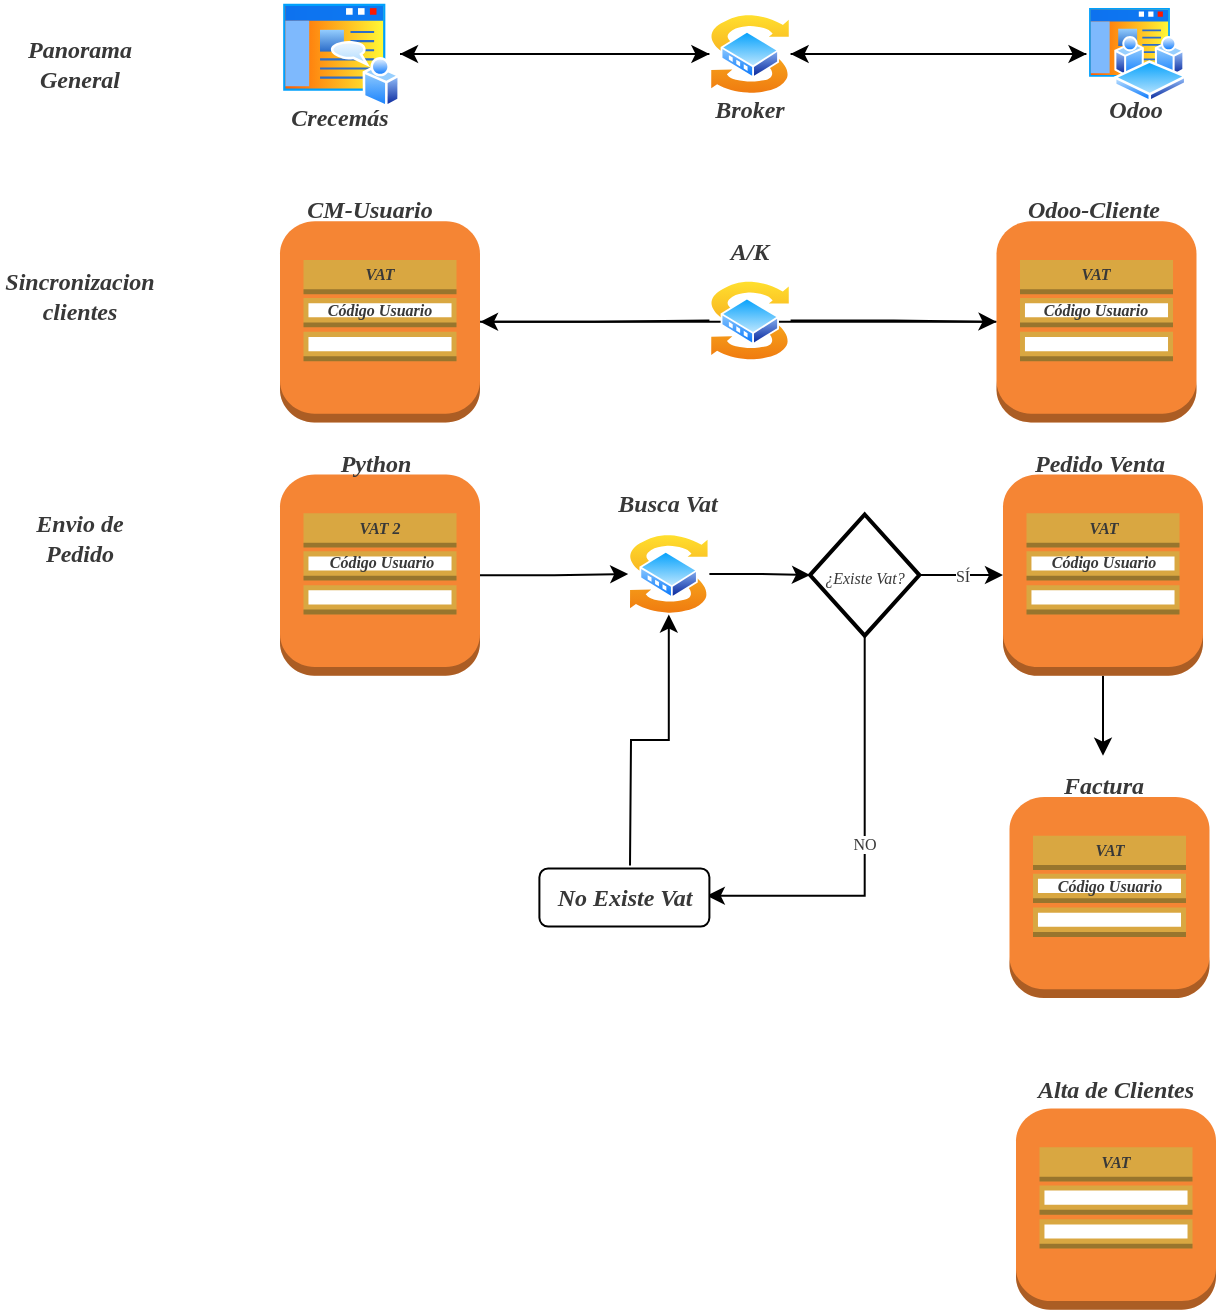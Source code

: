 <mxfile version="20.6.0" type="device"><diagram id="prtHgNgQTEPvFCAcTncT" name="Page-1"><mxGraphModel dx="934" dy="1755" grid="1" gridSize="10" guides="1" tooltips="1" connect="1" arrows="1" fold="1" page="1" pageScale="1" pageWidth="827" pageHeight="1169" math="0" shadow="0"><root><mxCell id="0"/><mxCell id="1" parent="0"/><mxCell id="QMp9GDG5UcHeRFmErmmu-2" value="&lt;b&gt;&lt;i&gt;Broker&lt;/i&gt;&lt;/b&gt;" style="text;html=1;strokeColor=none;fillColor=none;align=center;verticalAlign=middle;whiteSpace=wrap;rounded=0;fontFamily=https://fonts.googleapis.com/css2?family=Raleway:wght@200&amp;display=swap;fontSource=https%3A%2F%2Ffonts.googleapis.com%2Fcss%3Ffamily%3Dhttps%253A%252F%252Ffonts.googleapis.com%252Fcss2%253Ffamily%253DRaleway%253Awght%2540200%2526display%253Dswap;fontColor=#383838;" vertex="1" parent="1"><mxGeometry x="375" y="-160" width="60" height="30" as="geometry"/></mxCell><mxCell id="QMp9GDG5UcHeRFmErmmu-76" style="edgeStyle=orthogonalEdgeStyle;rounded=0;orthogonalLoop=1;jettySize=auto;html=1;fontFamily=https://fonts.googleapis.com/css2?family=Raleway:wght@200&amp;display=swap;fontSource=https%3A%2F%2Ffonts.googleapis.com%2Fcss%3Ffamily%3Dhttps%253A%252F%252Ffonts.googleapis.com%252Fcss2%253Ffamily%253DRaleway%253Awght%2540200%2526display%253Dswap;fontSize=12;fontColor=#383838;" edge="1" parent="1" source="QMp9GDG5UcHeRFmErmmu-3" target="QMp9GDG5UcHeRFmErmmu-29"><mxGeometry relative="1" as="geometry"/></mxCell><mxCell id="QMp9GDG5UcHeRFmErmmu-3" value="" style="aspect=fixed;perimeter=ellipsePerimeter;html=1;align=center;shadow=0;dashed=0;spacingTop=3;image;image=img/lib/active_directory/home_page.svg;fontFamily=https://fonts.googleapis.com/css2?family=Raleway:wght@200&amp;display=swap;fontSource=https%3A%2F%2Ffonts.googleapis.com%2Fcss%3Ffamily%3Dhttps%253A%252F%252Ffonts.googleapis.com%252Fcss2%253Ffamily%253DRaleway%253Awght%2540200%2526display%253Dswap;fontColor=#383838;" vertex="1" parent="1"><mxGeometry x="170" y="-200" width="60" height="54" as="geometry"/></mxCell><mxCell id="QMp9GDG5UcHeRFmErmmu-4" value="&lt;b&gt;&lt;i&gt;Crecemás&lt;/i&gt;&lt;/b&gt;" style="text;html=1;strokeColor=none;fillColor=none;align=center;verticalAlign=middle;whiteSpace=wrap;rounded=0;fontFamily=https://fonts.googleapis.com/css2?family=Raleway:wght@200&amp;display=swap;fontSource=https%3A%2F%2Ffonts.googleapis.com%2Fcss%3Ffamily%3Dhttps%253A%252F%252Ffonts.googleapis.com%252Fcss2%253Ffamily%253DRaleway%253Awght%2540200%2526display%253Dswap;fontColor=#383838;" vertex="1" parent="1"><mxGeometry x="170" y="-155.55" width="60" height="30" as="geometry"/></mxCell><mxCell id="QMp9GDG5UcHeRFmErmmu-78" style="edgeStyle=orthogonalEdgeStyle;rounded=0;orthogonalLoop=1;jettySize=auto;html=1;fontFamily=https://fonts.googleapis.com/css2?family=Raleway:wght@200&amp;display=swap;fontSource=https%3A%2F%2Ffonts.googleapis.com%2Fcss%3Ffamily%3Dhttps%253A%252F%252Ffonts.googleapis.com%252Fcss2%253Ffamily%253DRaleway%253Awght%2540200%2526display%253Dswap;fontSize=12;fontColor=#383838;" edge="1" parent="1" source="QMp9GDG5UcHeRFmErmmu-29" target="QMp9GDG5UcHeRFmErmmu-3"><mxGeometry relative="1" as="geometry"/></mxCell><mxCell id="QMp9GDG5UcHeRFmErmmu-79" style="edgeStyle=orthogonalEdgeStyle;rounded=0;orthogonalLoop=1;jettySize=auto;html=1;fontFamily=https://fonts.googleapis.com/css2?family=Raleway:wght@200&amp;display=swap;fontSource=https%3A%2F%2Ffonts.googleapis.com%2Fcss%3Ffamily%3Dhttps%253A%252F%252Ffonts.googleapis.com%252Fcss2%253Ffamily%253DRaleway%253Awght%2540200%2526display%253Dswap;fontSize=12;fontColor=#383838;" edge="1" parent="1" source="QMp9GDG5UcHeRFmErmmu-29" target="QMp9GDG5UcHeRFmErmmu-5"><mxGeometry relative="1" as="geometry"/></mxCell><mxCell id="QMp9GDG5UcHeRFmErmmu-29" value="" style="aspect=fixed;perimeter=ellipsePerimeter;html=1;align=center;shadow=0;dashed=0;spacingTop=3;image;image=img/lib/active_directory/switch.svg;fontFamily=https://fonts.googleapis.com/css2?family=Raleway:wght@200&amp;display=swap;fontSource=https%3A%2F%2Ffonts.googleapis.com%2Fcss%3Ffamily%3Dhttps%253A%252F%252Ffonts.googleapis.com%252Fcss2%253Ffamily%253DRaleway%253Awght%2540200%2526display%253Dswap;fontSize=8;fontColor=#383838;" vertex="1" parent="1"><mxGeometry x="384.7" y="-193.3" width="40.6" height="40.6" as="geometry"/></mxCell><mxCell id="QMp9GDG5UcHeRFmErmmu-77" style="edgeStyle=orthogonalEdgeStyle;rounded=0;orthogonalLoop=1;jettySize=auto;html=1;entryX=1;entryY=0.5;entryDx=0;entryDy=0;fontFamily=https://fonts.googleapis.com/css2?family=Raleway:wght@200&amp;display=swap;fontSource=https%3A%2F%2Ffonts.googleapis.com%2Fcss%3Ffamily%3Dhttps%253A%252F%252Ffonts.googleapis.com%252Fcss2%253Ffamily%253DRaleway%253Awght%2540200%2526display%253Dswap;fontSize=12;fontColor=#383838;" edge="1" parent="1" source="QMp9GDG5UcHeRFmErmmu-5" target="QMp9GDG5UcHeRFmErmmu-29"><mxGeometry relative="1" as="geometry"/></mxCell><mxCell id="QMp9GDG5UcHeRFmErmmu-5" value="" style="aspect=fixed;perimeter=ellipsePerimeter;html=1;align=center;shadow=0;dashed=0;spacingTop=3;image;image=img/lib/active_directory/workspace_site.svg;fontFamily=https://fonts.googleapis.com/css2?family=Raleway:wght@200&amp;display=swap;fontSource=https%3A%2F%2Ffonts.googleapis.com%2Fcss%3Ffamily%3Dhttps%253A%252F%252Ffonts.googleapis.com%252Fcss2%253Ffamily%253DRaleway%253Awght%2540200%2526display%253Dswap;fontColor=#383838;" vertex="1" parent="1"><mxGeometry x="573.25" y="-197.25" width="50" height="48.5" as="geometry"/></mxCell><mxCell id="QMp9GDG5UcHeRFmErmmu-13" value="&lt;b&gt;&lt;i&gt;CM-Usuario&lt;/i&gt;&lt;/b&gt;" style="text;html=1;strokeColor=none;fillColor=none;align=center;verticalAlign=middle;whiteSpace=wrap;rounded=0;fontFamily=https://fonts.googleapis.com/css2?family=Raleway:wght@200&amp;display=swap;fontSource=https%3A%2F%2Ffonts.googleapis.com%2Fcss%3Ffamily%3Dhttps%253A%252F%252Ffonts.googleapis.com%252Fcss2%253Ffamily%253DRaleway%253Awght%2540200%2526display%253Dswap;fontColor=#383838;" vertex="1" parent="1"><mxGeometry x="170" y="-110.0" width="90" height="30" as="geometry"/></mxCell><mxCell id="QMp9GDG5UcHeRFmErmmu-17" value="&lt;b&gt;&lt;i&gt;VAT&lt;/i&gt;&lt;/b&gt;" style="text;html=1;strokeColor=none;fillColor=none;align=center;verticalAlign=middle;whiteSpace=wrap;rounded=0;fontFamily=https://fonts.googleapis.com/css2?family=Raleway:wght@200&amp;display=swap;fontSource=https%3A%2F%2Ffonts.googleapis.com%2Fcss%3Ffamily%3Dhttps%253A%252F%252Ffonts.googleapis.com%252Fcss2%253Ffamily%253DRaleway%253Awght%2540200%2526display%253Dswap;fontColor=#383838;" vertex="1" parent="1"><mxGeometry x="195" y="-72.9" width="50" height="18.8" as="geometry"/></mxCell><mxCell id="QMp9GDG5UcHeRFmErmmu-16" value="" style="outlineConnect=0;dashed=0;verticalLabelPosition=bottom;verticalAlign=top;align=center;html=1;shape=mxgraph.aws3.topic_2;fillColor=#D9A741;gradientColor=none;fontFamily=https://fonts.googleapis.com/css2?family=Raleway:wght@200&amp;display=swap;fontSource=https%3A%2F%2Ffonts.googleapis.com%2Fcss%3Ffamily%3Dhttps%253A%252F%252Ffonts.googleapis.com%252Fcss2%253Ffamily%253DRaleway%253Awght%2540200%2526display%253Dswap;fontColor=#383838;" vertex="1" parent="1"><mxGeometry x="181.75" y="-70.0" width="76.5" height="50.6" as="geometry"/></mxCell><mxCell id="QMp9GDG5UcHeRFmErmmu-12" value="" style="outlineConnect=0;dashed=0;verticalLabelPosition=bottom;verticalAlign=top;align=center;html=1;shape=mxgraph.aws3.instance;fillColor=#F58534;gradientColor=none;fontFamily=https://fonts.googleapis.com/css2?family=Raleway:wght@200&amp;display=swap;fontSource=https%3A%2F%2Ffonts.googleapis.com%2Fcss%3Ffamily%3Dhttps%253A%252F%252Ffonts.googleapis.com%252Fcss2%253Ffamily%253DRaleway%253Awght%2540200%2526display%253Dswap;fontColor=#383838;" vertex="1" parent="1"><mxGeometry x="170" y="-89.4" width="100" height="100.6" as="geometry"/></mxCell><mxCell id="QMp9GDG5UcHeRFmErmmu-25" style="edgeStyle=orthogonalEdgeStyle;rounded=0;orthogonalLoop=1;jettySize=auto;html=1;entryX=1;entryY=0.5;entryDx=0;entryDy=0;entryPerimeter=0;fontFamily=https://fonts.googleapis.com/css2?family=Raleway:wght@200&amp;display=swap;fontSource=https%3A%2F%2Ffonts.googleapis.com%2Fcss%3Ffamily%3Dhttps%253A%252F%252Ffonts.googleapis.com%252Fcss2%253Ffamily%253DRaleway%253Awght%2540200%2526display%253Dswap;fontSize=8;fontColor=#383838;" edge="1" parent="1" source="QMp9GDG5UcHeRFmErmmu-19" target="QMp9GDG5UcHeRFmErmmu-12"><mxGeometry relative="1" as="geometry"/></mxCell><mxCell id="QMp9GDG5UcHeRFmErmmu-27" value="&lt;b style=&quot;font-size: 12px;&quot;&gt;&lt;i style=&quot;font-size: 12px;&quot;&gt;A/K&lt;/i&gt;&lt;/b&gt;" style="text;html=1;strokeColor=none;fillColor=none;align=center;verticalAlign=middle;whiteSpace=wrap;rounded=0;fontFamily=https://fonts.googleapis.com/css2?family=Raleway:wght@200&amp;display=swap;fontSource=https%3A%2F%2Ffonts.googleapis.com%2Fcss%3Ffamily%3Dhttps%253A%252F%252Ffonts.googleapis.com%252Fcss2%253Ffamily%253DRaleway%253Awght%2540200%2526display%253Dswap;fontColor=#383838;fontSize=12;" vertex="1" parent="1"><mxGeometry x="375" y="-89.4" width="60" height="30" as="geometry"/></mxCell><mxCell id="QMp9GDG5UcHeRFmErmmu-19" value="" style="outlineConnect=0;dashed=0;verticalLabelPosition=bottom;verticalAlign=top;align=center;html=1;shape=mxgraph.aws3.instance;fillColor=#F58534;gradientColor=none;fontFamily=https://fonts.googleapis.com/css2?family=Raleway:wght@200&amp;display=swap;fontSource=https%3A%2F%2Ffonts.googleapis.com%2Fcss%3Ffamily%3Dhttps%253A%252F%252Ffonts.googleapis.com%252Fcss2%253Ffamily%253DRaleway%253Awght%2540200%2526display%253Dswap;fontColor=#383838;" vertex="1" parent="1"><mxGeometry x="528.25" y="-89.4" width="100" height="100.6" as="geometry"/></mxCell><mxCell id="QMp9GDG5UcHeRFmErmmu-20" value="&lt;b&gt;&lt;i&gt;Odoo-Cliente&lt;/i&gt;&lt;/b&gt;" style="text;html=1;strokeColor=none;fillColor=none;align=center;verticalAlign=middle;whiteSpace=wrap;rounded=0;fontFamily=https://fonts.googleapis.com/css2?family=Raleway:wght@200&amp;display=swap;fontSource=https%3A%2F%2Ffonts.googleapis.com%2Fcss%3Ffamily%3Dhttps%253A%252F%252Ffonts.googleapis.com%252Fcss2%253Ffamily%253DRaleway%253Awght%2540200%2526display%253Dswap;fontColor=#383838;" vertex="1" parent="1"><mxGeometry x="536.5" y="-110.0" width="80" height="30" as="geometry"/></mxCell><mxCell id="QMp9GDG5UcHeRFmErmmu-22" value="&lt;b&gt;&lt;i&gt;Vat&lt;/i&gt;&lt;/b&gt;" style="text;html=1;strokeColor=none;fillColor=none;align=center;verticalAlign=middle;whiteSpace=wrap;rounded=0;fontFamily=https://fonts.googleapis.com/css2?family=Raleway:wght@200&amp;display=swap;fontSource=https%3A%2F%2Ffonts.googleapis.com%2Fcss%3Ffamily%3Dhttps%253A%252F%252Ffonts.googleapis.com%252Fcss2%253Ffamily%253DRaleway%253Awght%2540200%2526display%253Dswap;fontColor=#383838;" vertex="1" parent="1"><mxGeometry x="553.25" y="-72.9" width="50" height="18.8" as="geometry"/></mxCell><mxCell id="QMp9GDG5UcHeRFmErmmu-23" value="&lt;b&gt;&lt;i&gt;&lt;font style=&quot;font-size: 8px;&quot;&gt;Código USuario&lt;/font&gt;&lt;/i&gt;&lt;/b&gt;" style="text;html=1;strokeColor=none;fillColor=none;align=center;verticalAlign=middle;whiteSpace=wrap;rounded=0;fontFamily=https://fonts.googleapis.com/css2?family=Raleway:wght@200&amp;display=swap;fontSource=https%3A%2F%2Ffonts.googleapis.com%2Fcss%3Ffamily%3Dhttps%253A%252F%252Ffonts.googleapis.com%252Fcss2%253Ffamily%253DRaleway%253Awght%2540200%2526display%253Dswap;fontColor=#383838;" vertex="1" parent="1"><mxGeometry x="546.5" y="-54.1" width="70" height="18.8" as="geometry"/></mxCell><mxCell id="QMp9GDG5UcHeRFmErmmu-21" value="" style="outlineConnect=0;dashed=0;verticalLabelPosition=bottom;verticalAlign=top;align=center;html=1;shape=mxgraph.aws3.topic_2;fillColor=#D9A741;gradientColor=none;fontFamily=https://fonts.googleapis.com/css2?family=Raleway:wght@200&amp;display=swap;fontSource=https%3A%2F%2Ffonts.googleapis.com%2Fcss%3Ffamily%3Dhttps%253A%252F%252Ffonts.googleapis.com%252Fcss2%253Ffamily%253DRaleway%253Awght%2540200%2526display%253Dswap;fontColor=#383838;" vertex="1" parent="1"><mxGeometry x="540" y="-70.0" width="76.5" height="50.6" as="geometry"/></mxCell><mxCell id="QMp9GDG5UcHeRFmErmmu-24" style="edgeStyle=orthogonalEdgeStyle;rounded=0;orthogonalLoop=1;jettySize=auto;html=1;fontFamily=https://fonts.googleapis.com/css2?family=Raleway:wght@200&amp;display=swap;fontSource=https%3A%2F%2Ffonts.googleapis.com%2Fcss%3Ffamily%3Dhttps%253A%252F%252Ffonts.googleapis.com%252Fcss2%253Ffamily%253DRaleway%253Awght%2540200%2526display%253Dswap;fontSize=8;fontColor=#383838;startArrow=none;" edge="1" parent="1" source="QMp9GDG5UcHeRFmErmmu-112" target="QMp9GDG5UcHeRFmErmmu-19"><mxGeometry relative="1" as="geometry"/></mxCell><mxCell id="QMp9GDG5UcHeRFmErmmu-6" value="&lt;b&gt;&lt;i&gt;Odoo&lt;/i&gt;&lt;/b&gt;" style="text;html=1;strokeColor=none;fillColor=none;align=center;verticalAlign=middle;whiteSpace=wrap;rounded=0;fontFamily=https://fonts.googleapis.com/css2?family=Raleway:wght@200&amp;display=swap;fontSource=https%3A%2F%2Ffonts.googleapis.com%2Fcss%3Ffamily%3Dhttps%253A%252F%252Ffonts.googleapis.com%252Fcss2%253Ffamily%253DRaleway%253Awght%2540200%2526display%253Dswap;fontColor=#383838;" vertex="1" parent="1"><mxGeometry x="568.25" y="-160" width="60" height="30" as="geometry"/></mxCell><mxCell id="QMp9GDG5UcHeRFmErmmu-35" value="" style="outlineConnect=0;dashed=0;verticalLabelPosition=bottom;verticalAlign=top;align=center;html=1;shape=mxgraph.aws3.topic_2;fillColor=#D9A741;gradientColor=none;fontFamily=https://fonts.googleapis.com/css2?family=Raleway:wght@200&amp;display=swap;fontSource=https%3A%2F%2Ffonts.googleapis.com%2Fcss%3Ffamily%3Dhttps%253A%252F%252Ffonts.googleapis.com%252Fcss2%253Ffamily%253DRaleway%253Awght%2540200%2526display%253Dswap;fontColor=#383838;" vertex="1" parent="1"><mxGeometry x="181.75" y="-70.0" width="76.5" height="50.6" as="geometry"/></mxCell><mxCell id="QMp9GDG5UcHeRFmErmmu-18" value="&lt;b&gt;&lt;i&gt;&lt;font style=&quot;font-size: 8px;&quot;&gt;Código Usuario&lt;/font&gt;&lt;/i&gt;&lt;/b&gt;" style="text;html=1;strokeColor=none;fillColor=none;align=center;verticalAlign=middle;whiteSpace=wrap;rounded=0;fontFamily=https://fonts.googleapis.com/css2?family=Raleway:wght@200&amp;display=swap;fontSource=https%3A%2F%2Ffonts.googleapis.com%2Fcss%3Ffamily%3Dhttps%253A%252F%252Ffonts.googleapis.com%252Fcss2%253Ffamily%253DRaleway%253Awght%2540200%2526display%253Dswap;fontColor=#383838;" vertex="1" parent="1"><mxGeometry x="185" y="-54.15" width="70" height="16.85" as="geometry"/></mxCell><mxCell id="QMp9GDG5UcHeRFmErmmu-36" value="&lt;b&gt;&lt;i&gt;&lt;font style=&quot;font-size: 8px;&quot;&gt;Código Usuario&lt;/font&gt;&lt;/i&gt;&lt;/b&gt;" style="text;html=1;strokeColor=none;fillColor=none;align=center;verticalAlign=middle;whiteSpace=wrap;rounded=0;fontFamily=https://fonts.googleapis.com/css2?family=Raleway:wght@200&amp;display=swap;fontSource=https%3A%2F%2Ffonts.googleapis.com%2Fcss%3Ffamily%3Dhttps%253A%252F%252Ffonts.googleapis.com%252Fcss2%253Ffamily%253DRaleway%253Awght%2540200%2526display%253Dswap;fontColor=#383838;" vertex="1" parent="1"><mxGeometry x="543.25" y="-54.1" width="70" height="16.85" as="geometry"/></mxCell><mxCell id="QMp9GDG5UcHeRFmErmmu-38" value="&lt;b&gt;&lt;i&gt;&lt;font style=&quot;font-size: 8px;&quot;&gt;VAT&lt;/font&gt;&lt;/i&gt;&lt;/b&gt;" style="text;html=1;strokeColor=none;fillColor=none;align=center;verticalAlign=middle;whiteSpace=wrap;rounded=0;fontFamily=https://fonts.googleapis.com/css2?family=Raleway:wght@200&amp;display=swap;fontSource=https%3A%2F%2Ffonts.googleapis.com%2Fcss%3Ffamily%3Dhttps%253A%252F%252Ffonts.googleapis.com%252Fcss2%253Ffamily%253DRaleway%253Awght%2540200%2526display%253Dswap;fontColor=#383838;" vertex="1" parent="1"><mxGeometry x="185" y="-71.93" width="70" height="16.85" as="geometry"/></mxCell><mxCell id="QMp9GDG5UcHeRFmErmmu-39" value="&lt;b&gt;&lt;i&gt;&lt;font style=&quot;font-size: 8px;&quot;&gt;VAT&lt;/font&gt;&lt;/i&gt;&lt;/b&gt;" style="text;html=1;strokeColor=none;fillColor=none;align=center;verticalAlign=middle;whiteSpace=wrap;rounded=0;fontFamily=https://fonts.googleapis.com/css2?family=Raleway:wght@200&amp;display=swap;fontSource=https%3A%2F%2Ffonts.googleapis.com%2Fcss%3Ffamily%3Dhttps%253A%252F%252Ffonts.googleapis.com%252Fcss2%253Ffamily%253DRaleway%253Awght%2540200%2526display%253Dswap;fontColor=#383838;" vertex="1" parent="1"><mxGeometry x="543.25" y="-71.93" width="70" height="16.85" as="geometry"/></mxCell><mxCell id="QMp9GDG5UcHeRFmErmmu-88" style="edgeStyle=orthogonalEdgeStyle;rounded=0;orthogonalLoop=1;jettySize=auto;html=1;entryX=0;entryY=0.5;entryDx=0;entryDy=0;entryPerimeter=0;fontFamily=https://fonts.googleapis.com/css2?family=Raleway:wght@200&amp;display=swap;fontSource=https%3A%2F%2Ffonts.googleapis.com%2Fcss%3Ffamily%3Dhttps%253A%252F%252Ffonts.googleapis.com%252Fcss2%253Ffamily%253DRaleway%253Awght%2540200%2526display%253Dswap;fontSize=12;fontColor=#383838;" edge="1" parent="1" source="QMp9GDG5UcHeRFmErmmu-40" target="QMp9GDG5UcHeRFmErmmu-87"><mxGeometry relative="1" as="geometry"/></mxCell><mxCell id="QMp9GDG5UcHeRFmErmmu-40" value="" style="aspect=fixed;perimeter=ellipsePerimeter;html=1;align=center;shadow=0;dashed=0;spacingTop=3;image;image=img/lib/active_directory/switch.svg;fontFamily=https://fonts.googleapis.com/css2?family=Raleway:wght@200&amp;display=swap;fontSource=https%3A%2F%2Ffonts.googleapis.com%2Fcss%3Ffamily%3Dhttps%253A%252F%252Ffonts.googleapis.com%252Fcss2%253Ffamily%253DRaleway%253Awght%2540200%2526display%253Dswap;fontSize=8;fontColor=#383838;" vertex="1" parent="1"><mxGeometry x="344.1" y="66.65" width="40.6" height="40.6" as="geometry"/></mxCell><mxCell id="QMp9GDG5UcHeRFmErmmu-45" value="&lt;b&gt;&lt;i&gt;Busca Vat&lt;/i&gt;&lt;/b&gt;" style="text;html=1;strokeColor=none;fillColor=none;align=center;verticalAlign=middle;whiteSpace=wrap;rounded=0;fontFamily=https://fonts.googleapis.com/css2?family=Raleway:wght@200&amp;display=swap;fontSource=https%3A%2F%2Ffonts.googleapis.com%2Fcss%3Ffamily%3Dhttps%253A%252F%252Ffonts.googleapis.com%252Fcss2%253Ffamily%253DRaleway%253Awght%2540200%2526display%253Dswap;fontColor=#383838;" vertex="1" parent="1"><mxGeometry x="319.4" y="37.25" width="90" height="30" as="geometry"/></mxCell><mxCell id="QMp9GDG5UcHeRFmErmmu-84" style="edgeStyle=orthogonalEdgeStyle;rounded=0;orthogonalLoop=1;jettySize=auto;html=1;entryX=0.5;entryY=0;entryDx=0;entryDy=0;fontFamily=https://fonts.googleapis.com/css2?family=Raleway:wght@200&amp;display=swap;fontSource=https%3A%2F%2Ffonts.googleapis.com%2Fcss%3Ffamily%3Dhttps%253A%252F%252Ffonts.googleapis.com%252Fcss2%253Ffamily%253DRaleway%253Awght%2540200%2526display%253Dswap;fontSize=12;fontColor=#383838;" edge="1" parent="1" source="QMp9GDG5UcHeRFmErmmu-49" target="QMp9GDG5UcHeRFmErmmu-57"><mxGeometry relative="1" as="geometry"/></mxCell><mxCell id="QMp9GDG5UcHeRFmErmmu-49" value="" style="outlineConnect=0;dashed=0;verticalLabelPosition=bottom;verticalAlign=top;align=center;html=1;shape=mxgraph.aws3.instance;fillColor=#F58534;gradientColor=none;fontFamily=https://fonts.googleapis.com/css2?family=Raleway:wght@200&amp;display=swap;fontSource=https%3A%2F%2Ffonts.googleapis.com%2Fcss%3Ffamily%3Dhttps%253A%252F%252Ffonts.googleapis.com%252Fcss2%253Ffamily%253DRaleway%253Awght%2540200%2526display%253Dswap;fontColor=#383838;" vertex="1" parent="1"><mxGeometry x="531.5" y="37.25" width="100" height="100.6" as="geometry"/></mxCell><mxCell id="QMp9GDG5UcHeRFmErmmu-50" value="&lt;b&gt;&lt;i&gt;Pedido Venta&lt;/i&gt;&lt;/b&gt;" style="text;html=1;strokeColor=none;fillColor=none;align=center;verticalAlign=middle;whiteSpace=wrap;rounded=0;fontFamily=https://fonts.googleapis.com/css2?family=Raleway:wght@200&amp;display=swap;fontSource=https%3A%2F%2Ffonts.googleapis.com%2Fcss%3Ffamily%3Dhttps%253A%252F%252Ffonts.googleapis.com%252Fcss2%253Ffamily%253DRaleway%253Awght%2540200%2526display%253Dswap;fontColor=#383838;" vertex="1" parent="1"><mxGeometry x="539.75" y="16.65" width="80" height="30" as="geometry"/></mxCell><mxCell id="QMp9GDG5UcHeRFmErmmu-51" value="&lt;b&gt;&lt;i&gt;Vat&lt;/i&gt;&lt;/b&gt;" style="text;html=1;strokeColor=none;fillColor=none;align=center;verticalAlign=middle;whiteSpace=wrap;rounded=0;fontFamily=https://fonts.googleapis.com/css2?family=Raleway:wght@200&amp;display=swap;fontSource=https%3A%2F%2Ffonts.googleapis.com%2Fcss%3Ffamily%3Dhttps%253A%252F%252Ffonts.googleapis.com%252Fcss2%253Ffamily%253DRaleway%253Awght%2540200%2526display%253Dswap;fontColor=#383838;" vertex="1" parent="1"><mxGeometry x="556.5" y="53.75" width="50" height="18.8" as="geometry"/></mxCell><mxCell id="QMp9GDG5UcHeRFmErmmu-52" value="&lt;b&gt;&lt;i&gt;&lt;font style=&quot;font-size: 8px;&quot;&gt;Código USuario&lt;/font&gt;&lt;/i&gt;&lt;/b&gt;" style="text;html=1;strokeColor=none;fillColor=none;align=center;verticalAlign=middle;whiteSpace=wrap;rounded=0;fontFamily=https://fonts.googleapis.com/css2?family=Raleway:wght@200&amp;display=swap;fontSource=https%3A%2F%2Ffonts.googleapis.com%2Fcss%3Ffamily%3Dhttps%253A%252F%252Ffonts.googleapis.com%252Fcss2%253Ffamily%253DRaleway%253Awght%2540200%2526display%253Dswap;fontColor=#383838;" vertex="1" parent="1"><mxGeometry x="549.75" y="72.55" width="70" height="18.8" as="geometry"/></mxCell><mxCell id="QMp9GDG5UcHeRFmErmmu-53" value="" style="outlineConnect=0;dashed=0;verticalLabelPosition=bottom;verticalAlign=top;align=center;html=1;shape=mxgraph.aws3.topic_2;fillColor=#D9A741;gradientColor=none;fontFamily=https://fonts.googleapis.com/css2?family=Raleway:wght@200&amp;display=swap;fontSource=https%3A%2F%2Ffonts.googleapis.com%2Fcss%3Ffamily%3Dhttps%253A%252F%252Ffonts.googleapis.com%252Fcss2%253Ffamily%253DRaleway%253Awght%2540200%2526display%253Dswap;fontColor=#383838;" vertex="1" parent="1"><mxGeometry x="543.25" y="56.65" width="76.5" height="50.6" as="geometry"/></mxCell><mxCell id="QMp9GDG5UcHeRFmErmmu-54" value="&lt;b&gt;&lt;i&gt;&lt;font style=&quot;font-size: 8px;&quot;&gt;Código Usuario&lt;/font&gt;&lt;/i&gt;&lt;/b&gt;" style="text;html=1;strokeColor=none;fillColor=none;align=center;verticalAlign=middle;whiteSpace=wrap;rounded=0;fontFamily=https://fonts.googleapis.com/css2?family=Raleway:wght@200&amp;display=swap;fontSource=https%3A%2F%2Ffonts.googleapis.com%2Fcss%3Ffamily%3Dhttps%253A%252F%252Ffonts.googleapis.com%252Fcss2%253Ffamily%253DRaleway%253Awght%2540200%2526display%253Dswap;fontColor=#383838;" vertex="1" parent="1"><mxGeometry x="546.5" y="71.55" width="70" height="16.85" as="geometry"/></mxCell><mxCell id="QMp9GDG5UcHeRFmErmmu-55" value="&lt;b&gt;&lt;i&gt;&lt;font style=&quot;font-size: 8px;&quot;&gt;VAT&lt;/font&gt;&lt;/i&gt;&lt;/b&gt;" style="text;html=1;strokeColor=none;fillColor=none;align=center;verticalAlign=middle;whiteSpace=wrap;rounded=0;fontFamily=https://fonts.googleapis.com/css2?family=Raleway:wght@200&amp;display=swap;fontSource=https%3A%2F%2Ffonts.googleapis.com%2Fcss%3Ffamily%3Dhttps%253A%252F%252Ffonts.googleapis.com%252Fcss2%253Ffamily%253DRaleway%253Awght%2540200%2526display%253Dswap;fontColor=#383838;" vertex="1" parent="1"><mxGeometry x="546.5" y="54.72" width="70" height="16.85" as="geometry"/></mxCell><mxCell id="QMp9GDG5UcHeRFmErmmu-56" value="" style="outlineConnect=0;dashed=0;verticalLabelPosition=bottom;verticalAlign=top;align=center;html=1;shape=mxgraph.aws3.instance;fillColor=#F58534;gradientColor=none;fontFamily=https://fonts.googleapis.com/css2?family=Raleway:wght@200&amp;display=swap;fontSource=https%3A%2F%2Ffonts.googleapis.com%2Fcss%3Ffamily%3Dhttps%253A%252F%252Ffonts.googleapis.com%252Fcss2%253Ffamily%253DRaleway%253Awght%2540200%2526display%253Dswap;fontColor=#383838;" vertex="1" parent="1"><mxGeometry x="534.75" y="198.45" width="100" height="100.6" as="geometry"/></mxCell><mxCell id="QMp9GDG5UcHeRFmErmmu-57" value="&lt;b&gt;&lt;i&gt;Factura&lt;/i&gt;&lt;/b&gt;" style="text;html=1;strokeColor=none;fillColor=none;align=center;verticalAlign=middle;whiteSpace=wrap;rounded=0;fontFamily=https://fonts.googleapis.com/css2?family=Raleway:wght@200&amp;display=swap;fontSource=https%3A%2F%2Ffonts.googleapis.com%2Fcss%3Ffamily%3Dhttps%253A%252F%252Ffonts.googleapis.com%252Fcss2%253Ffamily%253DRaleway%253Awght%2540200%2526display%253Dswap;fontColor=#383838;" vertex="1" parent="1"><mxGeometry x="541.5" y="177.85" width="80" height="30" as="geometry"/></mxCell><mxCell id="QMp9GDG5UcHeRFmErmmu-58" value="&lt;b&gt;&lt;i&gt;Vat&lt;/i&gt;&lt;/b&gt;" style="text;html=1;strokeColor=none;fillColor=none;align=center;verticalAlign=middle;whiteSpace=wrap;rounded=0;fontFamily=https://fonts.googleapis.com/css2?family=Raleway:wght@200&amp;display=swap;fontSource=https%3A%2F%2Ffonts.googleapis.com%2Fcss%3Ffamily%3Dhttps%253A%252F%252Ffonts.googleapis.com%252Fcss2%253Ffamily%253DRaleway%253Awght%2540200%2526display%253Dswap;fontColor=#383838;" vertex="1" parent="1"><mxGeometry x="559.75" y="214.95" width="50" height="18.8" as="geometry"/></mxCell><mxCell id="QMp9GDG5UcHeRFmErmmu-59" value="&lt;b&gt;&lt;i&gt;&lt;font style=&quot;font-size: 8px;&quot;&gt;Código USuario&lt;/font&gt;&lt;/i&gt;&lt;/b&gt;" style="text;html=1;strokeColor=none;fillColor=none;align=center;verticalAlign=middle;whiteSpace=wrap;rounded=0;fontFamily=https://fonts.googleapis.com/css2?family=Raleway:wght@200&amp;display=swap;fontSource=https%3A%2F%2Ffonts.googleapis.com%2Fcss%3Ffamily%3Dhttps%253A%252F%252Ffonts.googleapis.com%252Fcss2%253Ffamily%253DRaleway%253Awght%2540200%2526display%253Dswap;fontColor=#383838;" vertex="1" parent="1"><mxGeometry x="553" y="233.75" width="70" height="18.8" as="geometry"/></mxCell><mxCell id="QMp9GDG5UcHeRFmErmmu-60" value="" style="outlineConnect=0;dashed=0;verticalLabelPosition=bottom;verticalAlign=top;align=center;html=1;shape=mxgraph.aws3.topic_2;fillColor=#D9A741;gradientColor=none;fontFamily=https://fonts.googleapis.com/css2?family=Raleway:wght@200&amp;display=swap;fontSource=https%3A%2F%2Ffonts.googleapis.com%2Fcss%3Ffamily%3Dhttps%253A%252F%252Ffonts.googleapis.com%252Fcss2%253Ffamily%253DRaleway%253Awght%2540200%2526display%253Dswap;fontColor=#383838;" vertex="1" parent="1"><mxGeometry x="546.5" y="217.85" width="76.5" height="50.6" as="geometry"/></mxCell><mxCell id="QMp9GDG5UcHeRFmErmmu-61" value="&lt;b&gt;&lt;i&gt;&lt;font style=&quot;font-size: 8px;&quot;&gt;Código Usuario&lt;/font&gt;&lt;/i&gt;&lt;/b&gt;" style="text;html=1;strokeColor=none;fillColor=none;align=center;verticalAlign=middle;whiteSpace=wrap;rounded=0;fontFamily=https://fonts.googleapis.com/css2?family=Raleway:wght@200&amp;display=swap;fontSource=https%3A%2F%2Ffonts.googleapis.com%2Fcss%3Ffamily%3Dhttps%253A%252F%252Ffonts.googleapis.com%252Fcss2%253Ffamily%253DRaleway%253Awght%2540200%2526display%253Dswap;fontColor=#383838;" vertex="1" parent="1"><mxGeometry x="549.75" y="233.75" width="70" height="16.85" as="geometry"/></mxCell><mxCell id="QMp9GDG5UcHeRFmErmmu-62" value="&lt;b&gt;&lt;i&gt;&lt;font style=&quot;font-size: 8px;&quot;&gt;VAT&lt;/font&gt;&lt;/i&gt;&lt;/b&gt;" style="text;html=1;strokeColor=none;fillColor=none;align=center;verticalAlign=middle;whiteSpace=wrap;rounded=0;fontFamily=https://fonts.googleapis.com/css2?family=Raleway:wght@200&amp;display=swap;fontSource=https%3A%2F%2Ffonts.googleapis.com%2Fcss%3Ffamily%3Dhttps%253A%252F%252Ffonts.googleapis.com%252Fcss2%253Ffamily%253DRaleway%253Awght%2540200%2526display%253Dswap;fontColor=#383838;" vertex="1" parent="1"><mxGeometry x="549.75" y="215.92" width="70" height="16.85" as="geometry"/></mxCell><mxCell id="QMp9GDG5UcHeRFmErmmu-70" style="edgeStyle=orthogonalEdgeStyle;rounded=0;orthogonalLoop=1;jettySize=auto;html=1;fontFamily=https://fonts.googleapis.com/css2?family=Raleway:wght@200&amp;display=swap;fontSource=https%3A%2F%2Ffonts.googleapis.com%2Fcss%3Ffamily%3Dhttps%253A%252F%252Ffonts.googleapis.com%252Fcss2%253Ffamily%253DRaleway%253Awght%2540200%2526display%253Dswap;fontSize=12;fontColor=#383838;" edge="1" parent="1" source="QMp9GDG5UcHeRFmErmmu-63" target="QMp9GDG5UcHeRFmErmmu-40"><mxGeometry relative="1" as="geometry"/></mxCell><mxCell id="QMp9GDG5UcHeRFmErmmu-63" value="" style="outlineConnect=0;dashed=0;verticalLabelPosition=bottom;verticalAlign=top;align=center;html=1;shape=mxgraph.aws3.instance;fillColor=#F58534;gradientColor=none;fontFamily=https://fonts.googleapis.com/css2?family=Raleway:wght@200&amp;display=swap;fontSource=https%3A%2F%2Ffonts.googleapis.com%2Fcss%3Ffamily%3Dhttps%253A%252F%252Ffonts.googleapis.com%252Fcss2%253Ffamily%253DRaleway%253Awght%2540200%2526display%253Dswap;fontColor=#383838;" vertex="1" parent="1"><mxGeometry x="170" y="37.25" width="100" height="100.6" as="geometry"/></mxCell><mxCell id="QMp9GDG5UcHeRFmErmmu-64" value="&lt;b&gt;&lt;i&gt;Python&lt;/i&gt;&lt;/b&gt;" style="text;html=1;strokeColor=none;fillColor=none;align=center;verticalAlign=middle;whiteSpace=wrap;rounded=0;fontFamily=https://fonts.googleapis.com/css2?family=Raleway:wght@200&amp;display=swap;fontSource=https%3A%2F%2Ffonts.googleapis.com%2Fcss%3Ffamily%3Dhttps%253A%252F%252Ffonts.googleapis.com%252Fcss2%253Ffamily%253DRaleway%253Awght%2540200%2526display%253Dswap;fontColor=#383838;" vertex="1" parent="1"><mxGeometry x="178.25" y="16.65" width="80" height="30" as="geometry"/></mxCell><mxCell id="QMp9GDG5UcHeRFmErmmu-65" value="&lt;b&gt;&lt;i&gt;Vat&lt;/i&gt;&lt;/b&gt;" style="text;html=1;strokeColor=none;fillColor=none;align=center;verticalAlign=middle;whiteSpace=wrap;rounded=0;fontFamily=https://fonts.googleapis.com/css2?family=Raleway:wght@200&amp;display=swap;fontSource=https%3A%2F%2Ffonts.googleapis.com%2Fcss%3Ffamily%3Dhttps%253A%252F%252Ffonts.googleapis.com%252Fcss2%253Ffamily%253DRaleway%253Awght%2540200%2526display%253Dswap;fontColor=#383838;" vertex="1" parent="1"><mxGeometry x="195" y="53.75" width="50" height="18.8" as="geometry"/></mxCell><mxCell id="QMp9GDG5UcHeRFmErmmu-66" value="&lt;b&gt;&lt;i&gt;&lt;font style=&quot;font-size: 8px;&quot;&gt;Código USuario&lt;/font&gt;&lt;/i&gt;&lt;/b&gt;" style="text;html=1;strokeColor=none;fillColor=none;align=center;verticalAlign=middle;whiteSpace=wrap;rounded=0;fontFamily=https://fonts.googleapis.com/css2?family=Raleway:wght@200&amp;display=swap;fontSource=https%3A%2F%2Ffonts.googleapis.com%2Fcss%3Ffamily%3Dhttps%253A%252F%252Ffonts.googleapis.com%252Fcss2%253Ffamily%253DRaleway%253Awght%2540200%2526display%253Dswap;fontColor=#383838;" vertex="1" parent="1"><mxGeometry x="188.25" y="72.55" width="70" height="18.8" as="geometry"/></mxCell><mxCell id="QMp9GDG5UcHeRFmErmmu-67" value="" style="outlineConnect=0;dashed=0;verticalLabelPosition=bottom;verticalAlign=top;align=center;html=1;shape=mxgraph.aws3.topic_2;fillColor=#D9A741;gradientColor=none;fontFamily=https://fonts.googleapis.com/css2?family=Raleway:wght@200&amp;display=swap;fontSource=https%3A%2F%2Ffonts.googleapis.com%2Fcss%3Ffamily%3Dhttps%253A%252F%252Ffonts.googleapis.com%252Fcss2%253Ffamily%253DRaleway%253Awght%2540200%2526display%253Dswap;fontColor=#383838;" vertex="1" parent="1"><mxGeometry x="181.75" y="56.65" width="76.5" height="50.6" as="geometry"/></mxCell><mxCell id="QMp9GDG5UcHeRFmErmmu-68" value="&lt;b&gt;&lt;i&gt;&lt;font style=&quot;font-size: 8px;&quot;&gt;Código Usuario&lt;/font&gt;&lt;/i&gt;&lt;/b&gt;" style="text;html=1;strokeColor=none;fillColor=none;align=center;verticalAlign=middle;whiteSpace=wrap;rounded=0;fontFamily=https://fonts.googleapis.com/css2?family=Raleway:wght@200&amp;display=swap;fontSource=https%3A%2F%2Ffonts.googleapis.com%2Fcss%3Ffamily%3Dhttps%253A%252F%252Ffonts.googleapis.com%252Fcss2%253Ffamily%253DRaleway%253Awght%2540200%2526display%253Dswap;fontColor=#383838;" vertex="1" parent="1"><mxGeometry x="186" y="71.55" width="70" height="16.85" as="geometry"/></mxCell><mxCell id="QMp9GDG5UcHeRFmErmmu-69" value="&lt;span style=&quot;font-size: 8px;&quot;&gt;&lt;b&gt;&lt;i&gt;VAT 2&lt;/i&gt;&lt;/b&gt;&lt;/span&gt;" style="text;html=1;strokeColor=none;fillColor=none;align=center;verticalAlign=middle;whiteSpace=wrap;rounded=0;fontFamily=https://fonts.googleapis.com/css2?family=Raleway:wght@200&amp;display=swap;fontSource=https%3A%2F%2Ffonts.googleapis.com%2Fcss%3Ffamily%3Dhttps%253A%252F%252Ffonts.googleapis.com%252Fcss2%253Ffamily%253DRaleway%253Awght%2540200%2526display%253Dswap;fontColor=#383838;" vertex="1" parent="1"><mxGeometry x="185" y="54.72" width="70" height="16.85" as="geometry"/></mxCell><mxCell id="QMp9GDG5UcHeRFmErmmu-89" value="SÍ" style="edgeStyle=orthogonalEdgeStyle;rounded=0;orthogonalLoop=1;jettySize=auto;html=1;fontFamily=https://fonts.googleapis.com/css2?family=Raleway:wght@200&amp;display=swap;fontSource=https%3A%2F%2Ffonts.googleapis.com%2Fcss%3Ffamily%3Dhttps%253A%252F%252Ffonts.googleapis.com%252Fcss2%253Ffamily%253DRaleway%253Awght%2540200%2526display%253Dswap;fontSize=8;fontColor=#383838;" edge="1" parent="1" source="QMp9GDG5UcHeRFmErmmu-87" target="QMp9GDG5UcHeRFmErmmu-49"><mxGeometry relative="1" as="geometry"/></mxCell><mxCell id="QMp9GDG5UcHeRFmErmmu-91" value="NO" style="edgeStyle=orthogonalEdgeStyle;rounded=0;orthogonalLoop=1;jettySize=auto;html=1;fontFamily=https://fonts.googleapis.com/css2?family=Raleway:wght@200&amp;display=swap;fontSource=https%3A%2F%2Ffonts.googleapis.com%2Fcss%3Ffamily%3Dhttps%253A%252F%252Ffonts.googleapis.com%252Fcss2%253Ffamily%253DRaleway%253Awght%2540200%2526display%253Dswap;fontSize=8;fontColor=#383838;" edge="1" parent="1" source="QMp9GDG5UcHeRFmErmmu-87"><mxGeometry relative="1" as="geometry"><mxPoint x="383.4" y="247.85" as="targetPoint"/><Array as="points"><mxPoint x="462" y="247.85"/></Array></mxGeometry></mxCell><mxCell id="QMp9GDG5UcHeRFmErmmu-87" value="&lt;font style=&quot;font-size: 8px;&quot;&gt;¿Existe Vat?&lt;/font&gt;" style="strokeWidth=2;html=1;shape=mxgraph.flowchart.decision;whiteSpace=wrap;fontFamily=https://fonts.googleapis.com/css2?family=Raleway:wght@200&amp;display=swap;fontSource=https%3A%2F%2Ffonts.googleapis.com%2Fcss%3Ffamily%3Dhttps%253A%252F%252Ffonts.googleapis.com%252Fcss2%253Ffamily%253DRaleway%253Awght%2540200%2526display%253Dswap;fontSize=12;fontColor=#383838;fontStyle=2" vertex="1" parent="1"><mxGeometry x="435" y="57.25" width="54.7" height="60.6" as="geometry"/></mxCell><mxCell id="QMp9GDG5UcHeRFmErmmu-104" style="edgeStyle=orthogonalEdgeStyle;rounded=0;orthogonalLoop=1;jettySize=auto;html=1;entryX=0.5;entryY=1;entryDx=0;entryDy=0;fontFamily=https://fonts.googleapis.com/css2?family=Raleway:wght@200&amp;display=swap;fontSource=https%3A%2F%2Ffonts.googleapis.com%2Fcss%3Ffamily%3Dhttps%253A%252F%252Ffonts.googleapis.com%252Fcss2%253Ffamily%253DRaleway%253Awght%2540200%2526display%253Dswap;fontSize=8;fontColor=#383838;" edge="1" parent="1" target="QMp9GDG5UcHeRFmErmmu-40"><mxGeometry relative="1" as="geometry"><mxPoint x="345" y="232.77" as="sourcePoint"/></mxGeometry></mxCell><mxCell id="QMp9GDG5UcHeRFmErmmu-106" value="&lt;b&gt;&lt;i&gt;Alta de Clientes&lt;/i&gt;&lt;/b&gt;" style="text;html=1;strokeColor=none;fillColor=none;align=center;verticalAlign=middle;whiteSpace=wrap;rounded=0;fontFamily=https://fonts.googleapis.com/css2?family=Raleway:wght@200&amp;display=swap;fontSource=https%3A%2F%2Ffonts.googleapis.com%2Fcss%3Ffamily%3Dhttps%253A%252F%252Ffonts.googleapis.com%252Fcss2%253Ffamily%253DRaleway%253Awght%2540200%2526display%253Dswap;fontColor=#383838;" vertex="1" parent="1"><mxGeometry x="548" y="330" width="80" height="30" as="geometry"/></mxCell><mxCell id="QMp9GDG5UcHeRFmErmmu-112" value="" style="aspect=fixed;perimeter=ellipsePerimeter;html=1;align=center;shadow=0;dashed=0;spacingTop=3;image;image=img/lib/active_directory/switch.svg;fontFamily=https://fonts.googleapis.com/css2?family=Raleway:wght@200&amp;display=swap;fontSource=https%3A%2F%2Ffonts.googleapis.com%2Fcss%3Ffamily%3Dhttps%253A%252F%252Ffonts.googleapis.com%252Fcss2%253Ffamily%253DRaleway%253Awght%2540200%2526display%253Dswap;fontSize=8;fontColor=#383838;" vertex="1" parent="1"><mxGeometry x="384.7" y="-60.0" width="40.6" height="40.6" as="geometry"/></mxCell><mxCell id="QMp9GDG5UcHeRFmErmmu-113" value="" style="edgeStyle=orthogonalEdgeStyle;rounded=0;orthogonalLoop=1;jettySize=auto;html=1;fontFamily=https://fonts.googleapis.com/css2?family=Raleway:wght@200&amp;display=swap;fontSource=https%3A%2F%2Ffonts.googleapis.com%2Fcss%3Ffamily%3Dhttps%253A%252F%252Ffonts.googleapis.com%252Fcss2%253Ffamily%253DRaleway%253Awght%2540200%2526display%253Dswap;fontSize=8;fontColor=#383838;endArrow=none;" edge="1" parent="1" source="QMp9GDG5UcHeRFmErmmu-12" target="QMp9GDG5UcHeRFmErmmu-112"><mxGeometry relative="1" as="geometry"><mxPoint x="270" y="-39.1" as="sourcePoint"/><mxPoint x="528.25" y="-39.1" as="targetPoint"/></mxGeometry></mxCell><mxCell id="QMp9GDG5UcHeRFmErmmu-114" value="" style="outlineConnect=0;dashed=0;verticalLabelPosition=bottom;verticalAlign=top;align=center;html=1;shape=mxgraph.aws3.instance;fillColor=#F58534;gradientColor=none;fontFamily=https://fonts.googleapis.com/css2?family=Raleway:wght@200&amp;display=swap;fontSource=https%3A%2F%2Ffonts.googleapis.com%2Fcss%3Ffamily%3Dhttps%253A%252F%252Ffonts.googleapis.com%252Fcss2%253Ffamily%253DRaleway%253Awght%2540200%2526display%253Dswap;fontColor=#383838;" vertex="1" parent="1"><mxGeometry x="538" y="354.28" width="100" height="100.6" as="geometry"/></mxCell><mxCell id="QMp9GDG5UcHeRFmErmmu-115" value="&lt;b&gt;&lt;i&gt;Vat&lt;/i&gt;&lt;/b&gt;" style="text;html=1;strokeColor=none;fillColor=none;align=center;verticalAlign=middle;whiteSpace=wrap;rounded=0;fontFamily=https://fonts.googleapis.com/css2?family=Raleway:wght@200&amp;display=swap;fontSource=https%3A%2F%2Ffonts.googleapis.com%2Fcss%3Ffamily%3Dhttps%253A%252F%252Ffonts.googleapis.com%252Fcss2%253Ffamily%253DRaleway%253Awght%2540200%2526display%253Dswap;fontColor=#383838;" vertex="1" parent="1"><mxGeometry x="563" y="370.78" width="50" height="18.8" as="geometry"/></mxCell><mxCell id="QMp9GDG5UcHeRFmErmmu-116" value="&lt;b&gt;&lt;i&gt;&lt;font style=&quot;font-size: 8px;&quot;&gt;Código USuario&lt;/font&gt;&lt;/i&gt;&lt;/b&gt;" style="text;html=1;strokeColor=none;fillColor=none;align=center;verticalAlign=middle;whiteSpace=wrap;rounded=0;fontFamily=https://fonts.googleapis.com/css2?family=Raleway:wght@200&amp;display=swap;fontSource=https%3A%2F%2Ffonts.googleapis.com%2Fcss%3Ffamily%3Dhttps%253A%252F%252Ffonts.googleapis.com%252Fcss2%253Ffamily%253DRaleway%253Awght%2540200%2526display%253Dswap;fontColor=#383838;" vertex="1" parent="1"><mxGeometry x="556.25" y="389.58" width="70" height="18.8" as="geometry"/></mxCell><mxCell id="QMp9GDG5UcHeRFmErmmu-117" value="" style="outlineConnect=0;dashed=0;verticalLabelPosition=bottom;verticalAlign=top;align=center;html=1;shape=mxgraph.aws3.topic_2;fillColor=#D9A741;gradientColor=none;fontFamily=https://fonts.googleapis.com/css2?family=Raleway:wght@200&amp;display=swap;fontSource=https%3A%2F%2Ffonts.googleapis.com%2Fcss%3Ffamily%3Dhttps%253A%252F%252Ffonts.googleapis.com%252Fcss2%253Ffamily%253DRaleway%253Awght%2540200%2526display%253Dswap;fontColor=#383838;" vertex="1" parent="1"><mxGeometry x="549.75" y="373.68" width="76.5" height="50.6" as="geometry"/></mxCell><mxCell id="QMp9GDG5UcHeRFmErmmu-119" value="&lt;b&gt;&lt;i&gt;&lt;font style=&quot;font-size: 8px;&quot;&gt;VAT&lt;/font&gt;&lt;/i&gt;&lt;/b&gt;" style="text;html=1;strokeColor=none;fillColor=none;align=center;verticalAlign=middle;whiteSpace=wrap;rounded=0;fontFamily=https://fonts.googleapis.com/css2?family=Raleway:wght@200&amp;display=swap;fontSource=https%3A%2F%2Ffonts.googleapis.com%2Fcss%3Ffamily%3Dhttps%253A%252F%252Ffonts.googleapis.com%252Fcss2%253Ffamily%253DRaleway%253Awght%2540200%2526display%253Dswap;fontColor=#383838;" vertex="1" parent="1"><mxGeometry x="553" y="371.75" width="70" height="16.85" as="geometry"/></mxCell><mxCell id="QMp9GDG5UcHeRFmErmmu-124" value="&lt;b style=&quot;font-size: 12px;&quot;&gt;&lt;i&gt;No Existe Vat&lt;/i&gt;&lt;/b&gt;" style="rounded=1;whiteSpace=wrap;html=1;fontFamily=https://fonts.googleapis.com/css2?family=Raleway:wght@200&amp;display=swap;fontSource=https%3A%2F%2Ffonts.googleapis.com%2Fcss%3Ffamily%3Dhttps%253A%252F%252Ffonts.googleapis.com%252Fcss2%253Ffamily%253DRaleway%253Awght%2540200%2526display%253Dswap;fontSize=8;fontColor=#383838;" vertex="1" parent="1"><mxGeometry x="299.7" y="234.25" width="85" height="29" as="geometry"/></mxCell><mxCell id="QMp9GDG5UcHeRFmErmmu-125" value="&lt;b&gt;&lt;i&gt;Sincronizacion clientes&lt;/i&gt;&lt;/b&gt;&lt;span style=&quot;color: rgba(0, 0, 0, 0); font-family: monospace; font-size: 0px; text-align: start;&quot;&gt;%3CmxGraphModel%3E%3Croot%3E%3CmxCell%20id%3D%220%22%2F%3E%3CmxCell%20id%3D%221%22%20parent%3D%220%22%2F%3E%3CmxCell%20id%3D%222%22%20value%3D%22%26lt%3Bb%26gt%3B%26lt%3Bi%26gt%3BPython%26lt%3B%2Fi%26gt%3B%26lt%3B%2Fb%26gt%3B%22%20style%3D%22text%3Bhtml%3D1%3BstrokeColor%3Dnone%3BfillColor%3Dnone%3Balign%3Dcenter%3BverticalAlign%3Dmiddle%3BwhiteSpace%3Dwrap%3Brounded%3D0%3BfontFamily%3Dhttps%3A%2F%2Ffonts.googleapis.com%2Fcss2%3Ffamily%3DRaleway%3Awght%40200%26amp%3Bdisplay%3Dswap%3BfontSource%3Dhttps%253A%252F%252Ffonts.googleapis.com%252Fcss%253Ffamily%253Dhttps%25253A%25252F%25252Ffonts.googleapis.com%25252Fcss2%25253Ffamily%25253DRaleway%25253Awght%252540200%252526display%25253Dswap%3BfontColor%3D%23383838%3B%22%20vertex%3D%221%22%20parent%3D%221%22%3E%3CmxGeometry%20x%3D%22178.25%22%20y%3D%2248.8%22%20width%3D%2280%22%20height%3D%2230%22%20as%3D%22geometry%22%2F%3E%3C%2FmxCell%3E%3C%2Froot%3E%3C%2FmxGraphModel%3E&lt;/span&gt;" style="text;html=1;strokeColor=none;fillColor=none;align=center;verticalAlign=middle;whiteSpace=wrap;rounded=0;fontFamily=https://fonts.googleapis.com/css2?family=Raleway:wght@200&amp;display=swap;fontSource=https%3A%2F%2Ffonts.googleapis.com%2Fcss%3Ffamily%3Dhttps%253A%252F%252Ffonts.googleapis.com%252Fcss2%253Ffamily%253DRaleway%253Awght%2540200%2526display%253Dswap;fontColor=#383838;" vertex="1" parent="1"><mxGeometry x="30" y="-67.25" width="80" height="30" as="geometry"/></mxCell><mxCell id="QMp9GDG5UcHeRFmErmmu-126" value="&lt;b&gt;&lt;i&gt;Envio de Pedido&lt;/i&gt;&lt;/b&gt;" style="text;html=1;strokeColor=none;fillColor=none;align=center;verticalAlign=middle;whiteSpace=wrap;rounded=0;fontFamily=https://fonts.googleapis.com/css2?family=Raleway:wght@200&amp;display=swap;fontSource=https%3A%2F%2Ffonts.googleapis.com%2Fcss%3Ffamily%3Dhttps%253A%252F%252Ffonts.googleapis.com%252Fcss2%253Ffamily%253DRaleway%253Awght%2540200%2526display%253Dswap;fontColor=#383838;" vertex="1" parent="1"><mxGeometry x="30" y="53.75" width="80" height="30" as="geometry"/></mxCell><mxCell id="QMp9GDG5UcHeRFmErmmu-130" value="&lt;b&gt;&lt;i&gt;Panorama General&lt;/i&gt;&lt;/b&gt;" style="text;html=1;strokeColor=none;fillColor=none;align=center;verticalAlign=middle;whiteSpace=wrap;rounded=0;fontFamily=https://fonts.googleapis.com/css2?family=Raleway:wght@200&amp;display=swap;fontSource=https%3A%2F%2Ffonts.googleapis.com%2Fcss%3Ffamily%3Dhttps%253A%252F%252Ffonts.googleapis.com%252Fcss2%253Ffamily%253DRaleway%253Awght%2540200%2526display%253Dswap;fontColor=#383838;" vertex="1" parent="1"><mxGeometry x="30" y="-182.7" width="80" height="30" as="geometry"/></mxCell></root></mxGraphModel></diagram></mxfile>